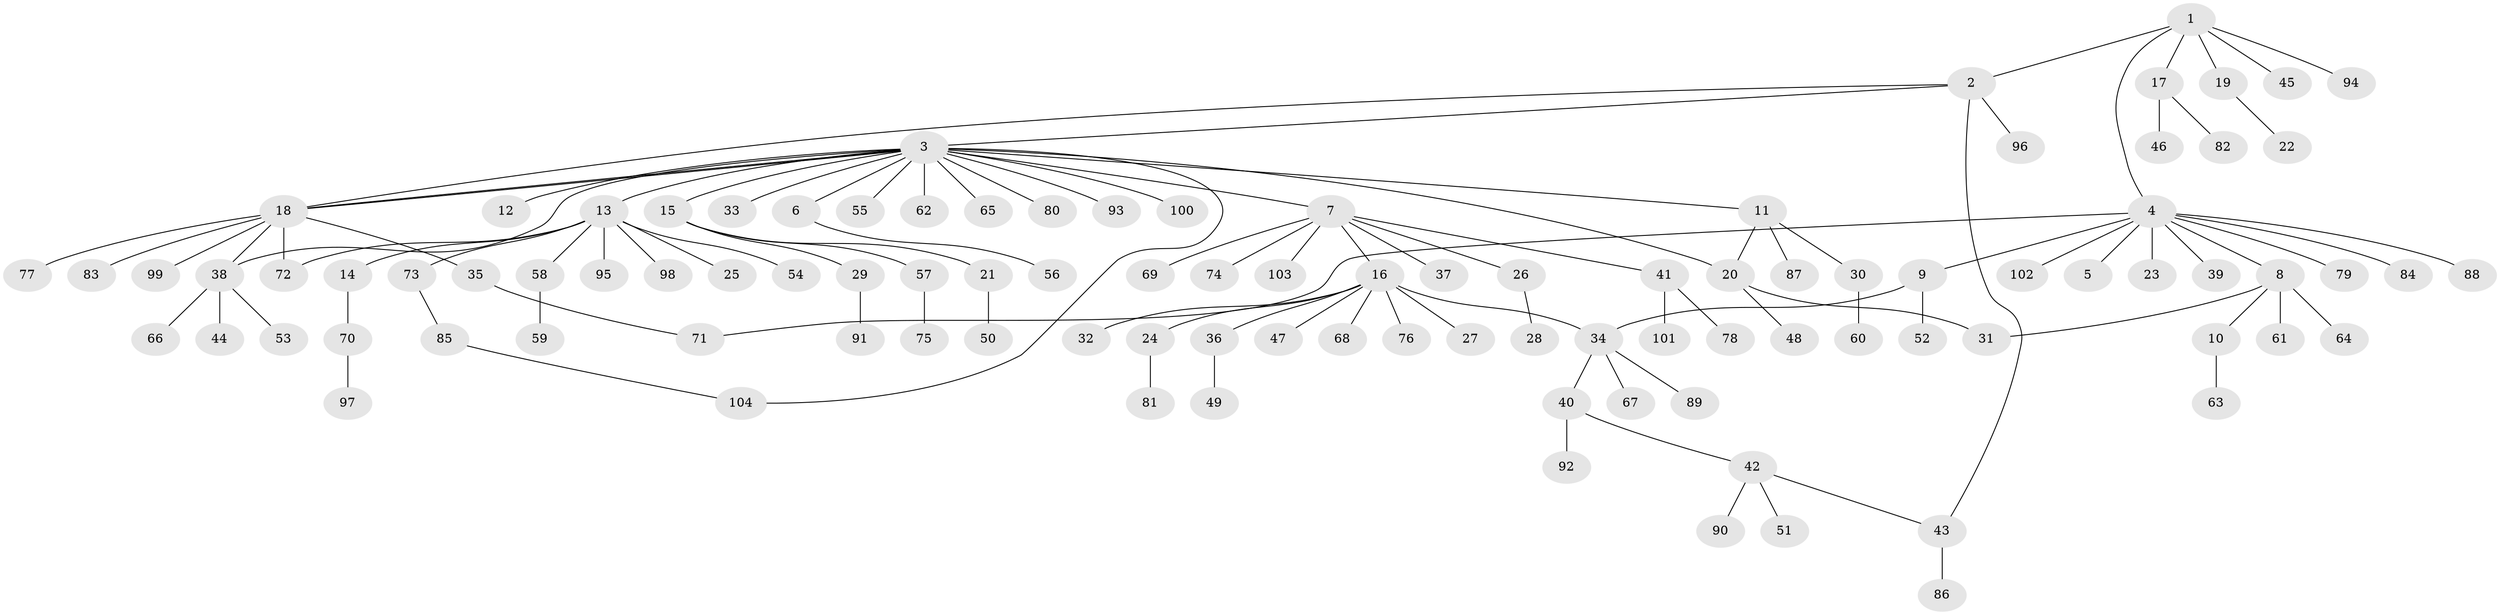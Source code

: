 // coarse degree distribution, {1: 0.8064516129032258, 7: 0.016129032258064516, 5: 0.016129032258064516, 18: 0.016129032258064516, 3: 0.016129032258064516, 2: 0.08064516129032258, 27: 0.016129032258064516, 4: 0.016129032258064516, 6: 0.016129032258064516}
// Generated by graph-tools (version 1.1) at 2025/51/03/04/25 21:51:57]
// undirected, 104 vertices, 113 edges
graph export_dot {
graph [start="1"]
  node [color=gray90,style=filled];
  1;
  2;
  3;
  4;
  5;
  6;
  7;
  8;
  9;
  10;
  11;
  12;
  13;
  14;
  15;
  16;
  17;
  18;
  19;
  20;
  21;
  22;
  23;
  24;
  25;
  26;
  27;
  28;
  29;
  30;
  31;
  32;
  33;
  34;
  35;
  36;
  37;
  38;
  39;
  40;
  41;
  42;
  43;
  44;
  45;
  46;
  47;
  48;
  49;
  50;
  51;
  52;
  53;
  54;
  55;
  56;
  57;
  58;
  59;
  60;
  61;
  62;
  63;
  64;
  65;
  66;
  67;
  68;
  69;
  70;
  71;
  72;
  73;
  74;
  75;
  76;
  77;
  78;
  79;
  80;
  81;
  82;
  83;
  84;
  85;
  86;
  87;
  88;
  89;
  90;
  91;
  92;
  93;
  94;
  95;
  96;
  97;
  98;
  99;
  100;
  101;
  102;
  103;
  104;
  1 -- 2;
  1 -- 4;
  1 -- 17;
  1 -- 19;
  1 -- 45;
  1 -- 94;
  2 -- 3;
  2 -- 18;
  2 -- 43;
  2 -- 96;
  3 -- 6;
  3 -- 7;
  3 -- 11;
  3 -- 12;
  3 -- 13;
  3 -- 15;
  3 -- 18;
  3 -- 18;
  3 -- 20;
  3 -- 33;
  3 -- 38;
  3 -- 55;
  3 -- 62;
  3 -- 65;
  3 -- 80;
  3 -- 93;
  3 -- 100;
  3 -- 104;
  4 -- 5;
  4 -- 8;
  4 -- 9;
  4 -- 23;
  4 -- 39;
  4 -- 71;
  4 -- 79;
  4 -- 84;
  4 -- 88;
  4 -- 102;
  6 -- 56;
  7 -- 16;
  7 -- 26;
  7 -- 37;
  7 -- 41;
  7 -- 69;
  7 -- 74;
  7 -- 103;
  8 -- 10;
  8 -- 31;
  8 -- 61;
  8 -- 64;
  9 -- 34;
  9 -- 52;
  10 -- 63;
  11 -- 20;
  11 -- 30;
  11 -- 87;
  13 -- 14;
  13 -- 25;
  13 -- 54;
  13 -- 58;
  13 -- 72;
  13 -- 73;
  13 -- 95;
  13 -- 98;
  14 -- 70;
  15 -- 21;
  15 -- 29;
  15 -- 57;
  16 -- 24;
  16 -- 27;
  16 -- 32;
  16 -- 34;
  16 -- 36;
  16 -- 47;
  16 -- 68;
  16 -- 76;
  17 -- 46;
  17 -- 82;
  18 -- 35;
  18 -- 38;
  18 -- 72;
  18 -- 77;
  18 -- 83;
  18 -- 99;
  19 -- 22;
  20 -- 31;
  20 -- 48;
  21 -- 50;
  24 -- 81;
  26 -- 28;
  29 -- 91;
  30 -- 60;
  34 -- 40;
  34 -- 67;
  34 -- 89;
  35 -- 71;
  36 -- 49;
  38 -- 44;
  38 -- 53;
  38 -- 66;
  40 -- 42;
  40 -- 92;
  41 -- 78;
  41 -- 101;
  42 -- 43;
  42 -- 51;
  42 -- 90;
  43 -- 86;
  57 -- 75;
  58 -- 59;
  70 -- 97;
  73 -- 85;
  85 -- 104;
}
